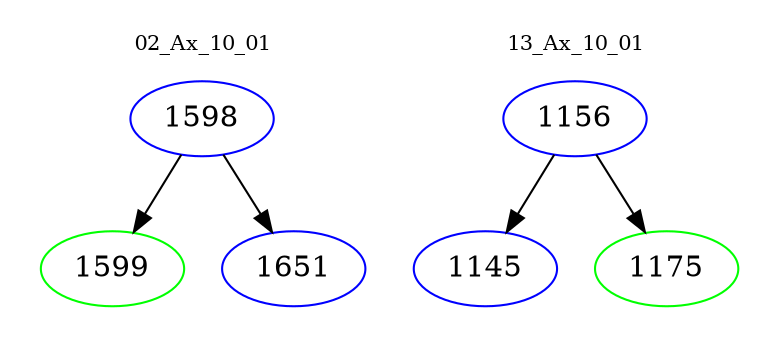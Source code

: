 digraph{
subgraph cluster_0 {
color = white
label = "02_Ax_10_01";
fontsize=10;
T0_1598 [label="1598", color="blue"]
T0_1598 -> T0_1599 [color="black"]
T0_1599 [label="1599", color="green"]
T0_1598 -> T0_1651 [color="black"]
T0_1651 [label="1651", color="blue"]
}
subgraph cluster_1 {
color = white
label = "13_Ax_10_01";
fontsize=10;
T1_1156 [label="1156", color="blue"]
T1_1156 -> T1_1145 [color="black"]
T1_1145 [label="1145", color="blue"]
T1_1156 -> T1_1175 [color="black"]
T1_1175 [label="1175", color="green"]
}
}
